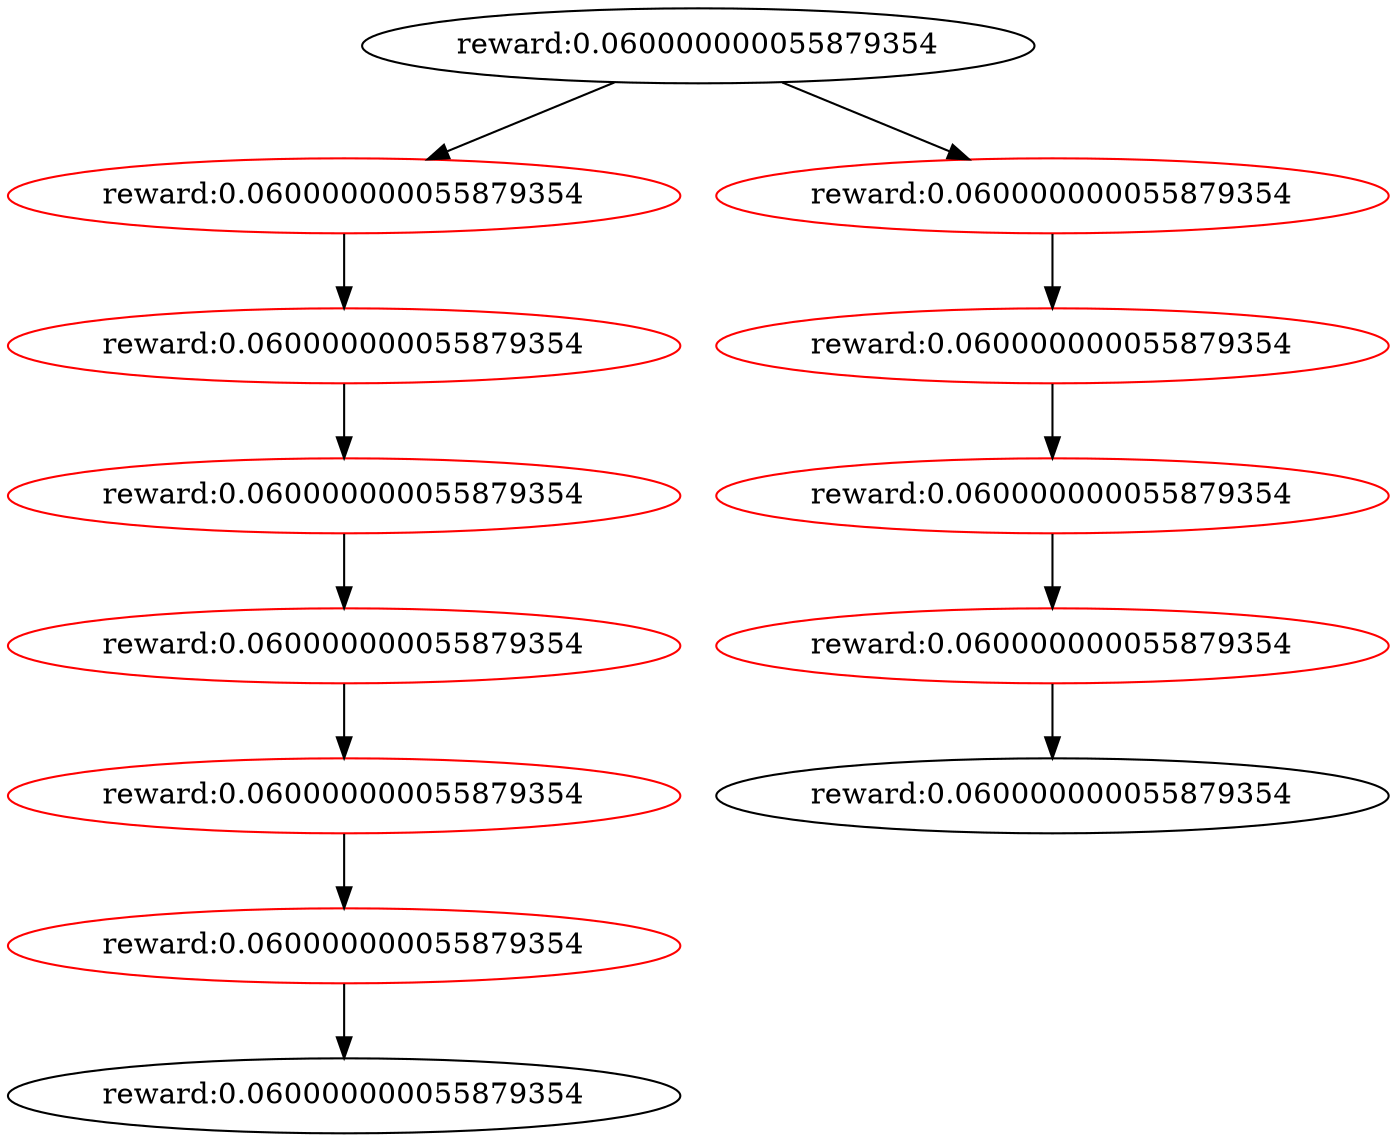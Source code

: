digraph G {
	node1 [label="reward:0.060000000055879354"]
	node2 [label="reward:0.060000000055879354" color=red]
	node1 -> node2
	node3 [label="reward:0.060000000055879354" color=red]
	node2 -> node3
	node4 [label="reward:0.060000000055879354" color=red]
	node3 -> node4
	node5 [label="reward:0.060000000055879354" color=red]
	node4 -> node5
	node6 [label="reward:0.060000000055879354" color=red]
	node5 -> node6
	node7 [label="reward:0.060000000055879354" color=red]
	node6 -> node7
	node8 [label="reward:0.060000000055879354"]
	node7 -> node8
	node9 [label="reward:0.060000000055879354" color=red]
	node1 -> node9
	node10 [label="reward:0.060000000055879354" color=red]
	node9 -> node10
	node11 [label="reward:0.060000000055879354" color=red]
	node10 -> node11
	node12 [label="reward:0.060000000055879354" color=red]
	node11 -> node12
	node13 [label="reward:0.060000000055879354"]
	node12 -> node13
}
